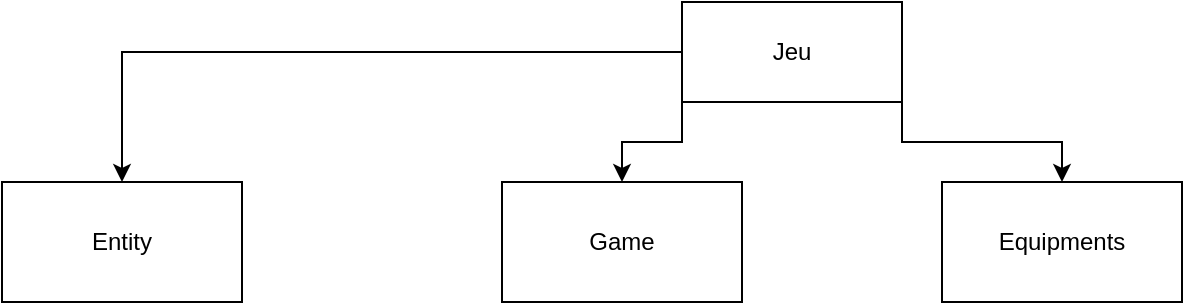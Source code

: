<mxfile version="22.0.7" type="github" pages="5">
  <diagram name="Classes principales" id="wVLnpVCNf1317EJbrQJ7">
    <mxGraphModel dx="1009" dy="542" grid="1" gridSize="10" guides="1" tooltips="1" connect="1" arrows="1" fold="1" page="1" pageScale="1" pageWidth="827" pageHeight="1169" math="0" shadow="0">
      <root>
        <mxCell id="0" />
        <mxCell id="1" parent="0" />
        <mxCell id="c44JDkO_8QsurB9Xxm63-29" style="edgeStyle=orthogonalEdgeStyle;rounded=0;orthogonalLoop=1;jettySize=auto;html=1;exitX=0;exitY=0.5;exitDx=0;exitDy=0;entryX=0.5;entryY=0;entryDx=0;entryDy=0;" parent="1" source="c44JDkO_8QsurB9Xxm63-24" target="L8BUyToJjAE1nBU0tFCu-11" edge="1">
          <mxGeometry relative="1" as="geometry">
            <mxPoint x="70" y="140" as="targetPoint" />
          </mxGeometry>
        </mxCell>
        <mxCell id="L8BUyToJjAE1nBU0tFCu-6" style="edgeStyle=orthogonalEdgeStyle;rounded=0;orthogonalLoop=1;jettySize=auto;html=1;exitX=0;exitY=1;exitDx=0;exitDy=0;entryX=0.5;entryY=0;entryDx=0;entryDy=0;" parent="1" source="c44JDkO_8QsurB9Xxm63-24" target="L8BUyToJjAE1nBU0tFCu-13" edge="1">
          <mxGeometry relative="1" as="geometry">
            <mxPoint x="260" y="140" as="targetPoint" />
          </mxGeometry>
        </mxCell>
        <mxCell id="R_8-qDrX7hcIkXBAYprP-2" style="edgeStyle=orthogonalEdgeStyle;rounded=0;orthogonalLoop=1;jettySize=auto;html=1;exitX=1;exitY=1;exitDx=0;exitDy=0;entryX=0.5;entryY=0;entryDx=0;entryDy=0;" parent="1" source="c44JDkO_8QsurB9Xxm63-24" target="R_8-qDrX7hcIkXBAYprP-1" edge="1">
          <mxGeometry relative="1" as="geometry" />
        </mxCell>
        <mxCell id="c44JDkO_8QsurB9Xxm63-24" value="Jeu" style="html=1;whiteSpace=wrap;" parent="1" vertex="1">
          <mxGeometry x="350" y="40" width="110" height="50" as="geometry" />
        </mxCell>
        <mxCell id="L8BUyToJjAE1nBU0tFCu-11" value="Entity" style="html=1;whiteSpace=wrap;" parent="1" vertex="1">
          <mxGeometry x="10" y="130" width="120" height="60" as="geometry" />
        </mxCell>
        <mxCell id="L8BUyToJjAE1nBU0tFCu-13" value="Game" style="html=1;whiteSpace=wrap;" parent="1" vertex="1">
          <mxGeometry x="260" y="130" width="120" height="60" as="geometry" />
        </mxCell>
        <mxCell id="R_8-qDrX7hcIkXBAYprP-1" value="Equipments" style="html=1;whiteSpace=wrap;" parent="1" vertex="1">
          <mxGeometry x="480" y="130" width="120" height="60" as="geometry" />
        </mxCell>
      </root>
    </mxGraphModel>
  </diagram>
  <diagram id="hMbzc9La3fjD9Vs7lrhz" name="Class Entity">
    <mxGraphModel dx="1836" dy="542" grid="1" gridSize="10" guides="1" tooltips="1" connect="1" arrows="1" fold="1" page="1" pageScale="1" pageWidth="827" pageHeight="1169" math="0" shadow="0">
      <root>
        <mxCell id="0" />
        <mxCell id="1" parent="0" />
        <mxCell id="m06435uwqEx_PnJoHnlb-1" value="Entity" style="swimlane;fontStyle=0;childLayout=stackLayout;horizontal=1;startSize=26;fillColor=none;horizontalStack=0;resizeParent=1;resizeParentMax=0;resizeLast=0;collapsible=1;marginBottom=0;whiteSpace=wrap;html=1;" parent="1" vertex="1">
          <mxGeometry x="-110" y="140" width="220" height="198" as="geometry">
            <mxRectangle x="-40" y="140" width="70" height="30" as="alternateBounds" />
          </mxGeometry>
        </mxCell>
        <mxCell id="m06435uwqEx_PnJoHnlb-2" value="+ hp : int/float" style="text;strokeColor=none;fillColor=none;align=left;verticalAlign=top;spacingLeft=4;spacingRight=4;overflow=hidden;rotatable=0;points=[[0,0.5],[1,0.5]];portConstraint=eastwest;whiteSpace=wrap;html=1;" parent="m06435uwqEx_PnJoHnlb-1" vertex="1">
          <mxGeometry y="26" width="220" height="26" as="geometry" />
        </mxCell>
        <mxCell id="m06435uwqEx_PnJoHnlb-3" value="+ speed : float" style="text;strokeColor=none;fillColor=none;align=left;verticalAlign=top;spacingLeft=4;spacingRight=4;overflow=hidden;rotatable=0;points=[[0,0.5],[1,0.5]];portConstraint=eastwest;whiteSpace=wrap;html=1;" parent="m06435uwqEx_PnJoHnlb-1" vertex="1">
          <mxGeometry y="52" width="220" height="26" as="geometry" />
        </mxCell>
        <mxCell id="m06435uwqEx_PnJoHnlb-22" value="" style="line;strokeWidth=1;fillColor=none;align=left;verticalAlign=middle;spacingTop=-1;spacingLeft=3;spacingRight=3;rotatable=0;labelPosition=right;points=[];portConstraint=eastwest;strokeColor=inherit;" parent="m06435uwqEx_PnJoHnlb-1" vertex="1">
          <mxGeometry y="78" width="220" height="8" as="geometry" />
        </mxCell>
        <mxCell id="m06435uwqEx_PnJoHnlb-21" value="+ render(SDL_renderer) : void" style="text;strokeColor=none;fillColor=none;align=left;verticalAlign=top;spacingLeft=4;spacingRight=4;overflow=hidden;rotatable=0;points=[[0,0.5],[1,0.5]];portConstraint=eastwest;whiteSpace=wrap;html=1;" parent="m06435uwqEx_PnJoHnlb-1" vertex="1">
          <mxGeometry y="86" width="220" height="30" as="geometry" />
        </mxCell>
        <mxCell id="m06435uwqEx_PnJoHnlb-20" style="text;strokeColor=none;fillColor=none;align=left;verticalAlign=top;spacingLeft=4;spacingRight=4;overflow=hidden;rotatable=0;points=[[0,0.5],[1,0.5]];portConstraint=eastwest;whiteSpace=wrap;html=1;" parent="m06435uwqEx_PnJoHnlb-1" vertex="1">
          <mxGeometry y="116" width="220" height="30" as="geometry" />
        </mxCell>
        <mxCell id="m06435uwqEx_PnJoHnlb-19" style="text;strokeColor=none;fillColor=none;align=left;verticalAlign=top;spacingLeft=4;spacingRight=4;overflow=hidden;rotatable=0;points=[[0,0.5],[1,0.5]];portConstraint=eastwest;whiteSpace=wrap;html=1;" parent="m06435uwqEx_PnJoHnlb-1" vertex="1">
          <mxGeometry y="146" width="220" height="26" as="geometry" />
        </mxCell>
        <mxCell id="m06435uwqEx_PnJoHnlb-18" style="text;strokeColor=none;fillColor=none;align=left;verticalAlign=top;spacingLeft=4;spacingRight=4;overflow=hidden;rotatable=0;points=[[0,0.5],[1,0.5]];portConstraint=eastwest;whiteSpace=wrap;html=1;" parent="m06435uwqEx_PnJoHnlb-1" vertex="1">
          <mxGeometry y="172" width="220" height="26" as="geometry" />
        </mxCell>
        <mxCell id="m06435uwqEx_PnJoHnlb-4" value="" style="endArrow=none;html=1;edgeStyle=orthogonalEdgeStyle;rounded=0;exitX=1;exitY=0.5;exitDx=0;exitDy=0;entryX=0.5;entryY=0;entryDx=0;entryDy=0;" parent="1" source="m06435uwqEx_PnJoHnlb-2" target="m06435uwqEx_PnJoHnlb-11" edge="1">
          <mxGeometry relative="1" as="geometry">
            <mxPoint x="-30" y="330" as="sourcePoint" />
            <mxPoint x="280" y="240" as="targetPoint" />
          </mxGeometry>
        </mxCell>
        <mxCell id="m06435uwqEx_PnJoHnlb-5" value="parent" style="edgeLabel;resizable=0;html=1;align=left;verticalAlign=bottom;" parent="m06435uwqEx_PnJoHnlb-4" connectable="0" vertex="1">
          <mxGeometry x="-1" relative="1" as="geometry" />
        </mxCell>
        <mxCell id="m06435uwqEx_PnJoHnlb-6" value="child" style="edgeLabel;resizable=0;html=1;align=right;verticalAlign=bottom;" parent="m06435uwqEx_PnJoHnlb-4" connectable="0" vertex="1">
          <mxGeometry x="1" relative="1" as="geometry" />
        </mxCell>
        <mxCell id="m06435uwqEx_PnJoHnlb-11" value="Enemy" style="swimlane;fontStyle=1;align=center;verticalAlign=top;childLayout=stackLayout;horizontal=1;startSize=26;horizontalStack=0;resizeParent=1;resizeParentMax=0;resizeLast=0;collapsible=1;marginBottom=0;whiteSpace=wrap;html=1;" parent="1" vertex="1">
          <mxGeometry x="334" y="240" width="160" height="164" as="geometry" />
        </mxCell>
        <mxCell id="m06435uwqEx_PnJoHnlb-12" value="+ damage : int/float" style="text;strokeColor=none;fillColor=none;align=left;verticalAlign=top;spacingLeft=4;spacingRight=4;overflow=hidden;rotatable=0;points=[[0,0.5],[1,0.5]];portConstraint=eastwest;whiteSpace=wrap;html=1;" parent="m06435uwqEx_PnJoHnlb-11" vertex="1">
          <mxGeometry y="26" width="160" height="26" as="geometry" />
        </mxCell>
        <mxCell id="m06435uwqEx_PnJoHnlb-13" value="" style="line;strokeWidth=1;fillColor=none;align=left;verticalAlign=middle;spacingTop=-1;spacingLeft=3;spacingRight=3;rotatable=0;labelPosition=right;points=[];portConstraint=eastwest;strokeColor=inherit;" parent="m06435uwqEx_PnJoHnlb-11" vertex="1">
          <mxGeometry y="52" width="160" height="8" as="geometry" />
        </mxCell>
        <mxCell id="m06435uwqEx_PnJoHnlb-14" value="+ behavior(void) : void" style="text;strokeColor=none;fillColor=none;align=left;verticalAlign=top;spacingLeft=4;spacingRight=4;overflow=hidden;rotatable=0;points=[[0,0.5],[1,0.5]];portConstraint=eastwest;whiteSpace=wrap;html=1;" parent="m06435uwqEx_PnJoHnlb-11" vertex="1">
          <mxGeometry y="60" width="160" height="26" as="geometry" />
        </mxCell>
        <mxCell id="m06435uwqEx_PnJoHnlb-17" style="text;strokeColor=none;fillColor=none;align=left;verticalAlign=top;spacingLeft=4;spacingRight=4;overflow=hidden;rotatable=0;points=[[0,0.5],[1,0.5]];portConstraint=eastwest;whiteSpace=wrap;html=1;" parent="m06435uwqEx_PnJoHnlb-11" vertex="1">
          <mxGeometry y="86" width="160" height="26" as="geometry" />
        </mxCell>
        <mxCell id="m06435uwqEx_PnJoHnlb-16" style="text;strokeColor=none;fillColor=none;align=left;verticalAlign=top;spacingLeft=4;spacingRight=4;overflow=hidden;rotatable=0;points=[[0,0.5],[1,0.5]];portConstraint=eastwest;whiteSpace=wrap;html=1;" parent="m06435uwqEx_PnJoHnlb-11" vertex="1">
          <mxGeometry y="112" width="160" height="26" as="geometry" />
        </mxCell>
        <mxCell id="m06435uwqEx_PnJoHnlb-15" style="text;strokeColor=none;fillColor=none;align=left;verticalAlign=top;spacingLeft=4;spacingRight=4;overflow=hidden;rotatable=0;points=[[0,0.5],[1,0.5]];portConstraint=eastwest;whiteSpace=wrap;html=1;" parent="m06435uwqEx_PnJoHnlb-11" vertex="1">
          <mxGeometry y="138" width="160" height="26" as="geometry" />
        </mxCell>
        <mxCell id="m06435uwqEx_PnJoHnlb-23" value="" style="endArrow=none;html=1;edgeStyle=orthogonalEdgeStyle;rounded=0;exitX=0;exitY=0.5;exitDx=0;exitDy=0;entryX=0.5;entryY=0;entryDx=0;entryDy=0;" parent="1" source="m06435uwqEx_PnJoHnlb-2" target="m06435uwqEx_PnJoHnlb-27" edge="1">
          <mxGeometry relative="1" as="geometry">
            <mxPoint x="-430" y="330" as="sourcePoint" />
            <mxPoint x="-450" y="280" as="targetPoint" />
          </mxGeometry>
        </mxCell>
        <mxCell id="m06435uwqEx_PnJoHnlb-24" value="parent" style="edgeLabel;resizable=0;html=1;align=left;verticalAlign=bottom;" parent="m06435uwqEx_PnJoHnlb-23" connectable="0" vertex="1">
          <mxGeometry x="-1" relative="1" as="geometry">
            <mxPoint x="-38" y="-1" as="offset" />
          </mxGeometry>
        </mxCell>
        <mxCell id="m06435uwqEx_PnJoHnlb-25" value="child" style="edgeLabel;resizable=0;html=1;align=right;verticalAlign=bottom;" parent="m06435uwqEx_PnJoHnlb-23" connectable="0" vertex="1">
          <mxGeometry x="1" relative="1" as="geometry" />
        </mxCell>
        <mxCell id="m06435uwqEx_PnJoHnlb-27" value="Player" style="swimlane;fontStyle=1;align=center;verticalAlign=top;childLayout=stackLayout;horizontal=1;startSize=26;horizontalStack=0;resizeParent=1;resizeParentMax=0;resizeLast=0;collapsible=1;marginBottom=0;whiteSpace=wrap;html=1;" parent="1" vertex="1">
          <mxGeometry x="-493" y="240" width="160" height="242" as="geometry" />
        </mxCell>
        <mxCell id="m06435uwqEx_PnJoHnlb-28" value="+ range : float" style="text;strokeColor=none;fillColor=none;align=left;verticalAlign=top;spacingLeft=4;spacingRight=4;overflow=hidden;rotatable=0;points=[[0,0.5],[1,0.5]];portConstraint=eastwest;whiteSpace=wrap;html=1;" parent="m06435uwqEx_PnJoHnlb-27" vertex="1">
          <mxGeometry y="26" width="160" height="26" as="geometry" />
        </mxCell>
        <mxCell id="m06435uwqEx_PnJoHnlb-37" value="+ firingRate : float" style="text;strokeColor=none;fillColor=none;align=left;verticalAlign=top;spacingLeft=4;spacingRight=4;overflow=hidden;rotatable=0;points=[[0,0.5],[1,0.5]];portConstraint=eastwest;whiteSpace=wrap;html=1;" parent="m06435uwqEx_PnJoHnlb-27" vertex="1">
          <mxGeometry y="52" width="160" height="26" as="geometry" />
        </mxCell>
        <mxCell id="m06435uwqEx_PnJoHnlb-36" value="+ armor : int" style="text;strokeColor=none;fillColor=none;align=left;verticalAlign=top;spacingLeft=4;spacingRight=4;overflow=hidden;rotatable=0;points=[[0,0.5],[1,0.5]];portConstraint=eastwest;whiteSpace=wrap;html=1;" parent="m06435uwqEx_PnJoHnlb-27" vertex="1">
          <mxGeometry y="78" width="160" height="26" as="geometry" />
        </mxCell>
        <mxCell id="m06435uwqEx_PnJoHnlb-35" value="+ lootRange : float" style="text;strokeColor=none;fillColor=none;align=left;verticalAlign=top;spacingLeft=4;spacingRight=4;overflow=hidden;rotatable=0;points=[[0,0.5],[1,0.5]];portConstraint=eastwest;whiteSpace=wrap;html=1;" parent="m06435uwqEx_PnJoHnlb-27" vertex="1">
          <mxGeometry y="104" width="160" height="26" as="geometry" />
        </mxCell>
        <mxCell id="m06435uwqEx_PnJoHnlb-34" value="+ xp : int/float" style="text;strokeColor=none;fillColor=none;align=left;verticalAlign=top;spacingLeft=4;spacingRight=4;overflow=hidden;rotatable=0;points=[[0,0.5],[1,0.5]];portConstraint=eastwest;whiteSpace=wrap;html=1;" parent="m06435uwqEx_PnJoHnlb-27" vertex="1">
          <mxGeometry y="130" width="160" height="26" as="geometry" />
        </mxCell>
        <mxCell id="m06435uwqEx_PnJoHnlb-39" value="+ level : int" style="text;strokeColor=none;fillColor=none;align=left;verticalAlign=top;spacingLeft=4;spacingRight=4;overflow=hidden;rotatable=0;points=[[0,0.5],[1,0.5]];portConstraint=eastwest;whiteSpace=wrap;html=1;" parent="m06435uwqEx_PnJoHnlb-27" vertex="1">
          <mxGeometry y="156" width="160" height="26" as="geometry" />
        </mxCell>
        <mxCell id="m06435uwqEx_PnJoHnlb-38" value="+ x : int, y: int&lt;br&gt;" style="text;strokeColor=none;fillColor=none;align=left;verticalAlign=top;spacingLeft=4;spacingRight=4;overflow=hidden;rotatable=0;points=[[0,0.5],[1,0.5]];portConstraint=eastwest;whiteSpace=wrap;html=1;" parent="m06435uwqEx_PnJoHnlb-27" vertex="1">
          <mxGeometry y="182" width="160" height="26" as="geometry" />
        </mxCell>
        <mxCell id="m06435uwqEx_PnJoHnlb-29" value="" style="line;strokeWidth=1;fillColor=none;align=left;verticalAlign=middle;spacingTop=-1;spacingLeft=3;spacingRight=3;rotatable=0;labelPosition=right;points=[];portConstraint=eastwest;strokeColor=inherit;" parent="m06435uwqEx_PnJoHnlb-27" vertex="1">
          <mxGeometry y="208" width="160" height="8" as="geometry" />
        </mxCell>
        <mxCell id="m06435uwqEx_PnJoHnlb-30" value="+ levelUp(void) : void" style="text;strokeColor=none;fillColor=none;align=left;verticalAlign=top;spacingLeft=4;spacingRight=4;overflow=hidden;rotatable=0;points=[[0,0.5],[1,0.5]];portConstraint=eastwest;whiteSpace=wrap;html=1;" parent="m06435uwqEx_PnJoHnlb-27" vertex="1">
          <mxGeometry y="216" width="160" height="26" as="geometry" />
        </mxCell>
      </root>
    </mxGraphModel>
  </diagram>
  <diagram id="sUejLXF29kmHq-jj2oSN" name="Class Game">
    <mxGraphModel dx="1009" dy="542" grid="1" gridSize="10" guides="1" tooltips="1" connect="1" arrows="1" fold="1" page="1" pageScale="1" pageWidth="827" pageHeight="1169" math="0" shadow="0">
      <root>
        <mxCell id="0" />
        <mxCell id="1" parent="0" />
        <mxCell id="YCpzxiquLKydCjm8bQEY-1" value="Game" style="swimlane;fontStyle=0;childLayout=stackLayout;horizontal=1;startSize=26;fillColor=none;horizontalStack=0;resizeParent=1;resizeParentMax=0;resizeLast=0;collapsible=1;marginBottom=0;whiteSpace=wrap;html=1;" parent="1" vertex="1">
          <mxGeometry x="304" y="80" width="220" height="120" as="geometry">
            <mxRectangle x="-40" y="140" width="70" height="30" as="alternateBounds" />
          </mxGeometry>
        </mxCell>
        <mxCell id="YCpzxiquLKydCjm8bQEY-2" value="+ isRunning : bool" style="text;strokeColor=none;fillColor=none;align=left;verticalAlign=top;spacingLeft=4;spacingRight=4;overflow=hidden;rotatable=0;points=[[0,0.5],[1,0.5]];portConstraint=eastwest;whiteSpace=wrap;html=1;" parent="YCpzxiquLKydCjm8bQEY-1" vertex="1">
          <mxGeometry y="26" width="220" height="26" as="geometry" />
        </mxCell>
        <mxCell id="YCpzxiquLKydCjm8bQEY-4" value="" style="line;strokeWidth=1;fillColor=none;align=left;verticalAlign=middle;spacingTop=-1;spacingLeft=3;spacingRight=3;rotatable=0;labelPosition=right;points=[];portConstraint=eastwest;strokeColor=inherit;" parent="YCpzxiquLKydCjm8bQEY-1" vertex="1">
          <mxGeometry y="52" width="220" height="8" as="geometry" />
        </mxCell>
        <mxCell id="YCpzxiquLKydCjm8bQEY-5" value="+ render(SDL_renderer) : void" style="text;strokeColor=none;fillColor=none;align=left;verticalAlign=top;spacingLeft=4;spacingRight=4;overflow=hidden;rotatable=0;points=[[0,0.5],[1,0.5]];portConstraint=eastwest;whiteSpace=wrap;html=1;" parent="YCpzxiquLKydCjm8bQEY-1" vertex="1">
          <mxGeometry y="60" width="220" height="30" as="geometry" />
        </mxCell>
        <mxCell id="YCpzxiquLKydCjm8bQEY-6" value="+ handleEvents(void) : void" style="text;strokeColor=none;fillColor=none;align=left;verticalAlign=top;spacingLeft=4;spacingRight=4;overflow=hidden;rotatable=0;points=[[0,0.5],[1,0.5]];portConstraint=eastwest;whiteSpace=wrap;html=1;" parent="YCpzxiquLKydCjm8bQEY-1" vertex="1">
          <mxGeometry y="90" width="220" height="30" as="geometry" />
        </mxCell>
      </root>
    </mxGraphModel>
  </diagram>
  <diagram id="WWeAsBjscEdh2DhNJtwF" name="Class Equipments">
    <mxGraphModel dx="1009" dy="542" grid="1" gridSize="10" guides="1" tooltips="1" connect="1" arrows="1" fold="1" page="1" pageScale="1" pageWidth="827" pageHeight="1169" math="0" shadow="0">
      <root>
        <mxCell id="0" />
        <mxCell id="1" parent="0" />
        <mxCell id="KcCnoSjDwIJO9KkqKZLT-1" value="Equipment" style="swimlane;fontStyle=0;childLayout=stackLayout;horizontal=1;startSize=26;fillColor=none;horizontalStack=0;resizeParent=1;resizeParentMax=0;resizeLast=0;collapsible=1;marginBottom=0;whiteSpace=wrap;html=1;" parent="1" vertex="1">
          <mxGeometry x="304" y="80" width="220" height="64" as="geometry">
            <mxRectangle x="-40" y="140" width="70" height="30" as="alternateBounds" />
          </mxGeometry>
        </mxCell>
        <mxCell id="KcCnoSjDwIJO9KkqKZLT-3" value="" style="line;strokeWidth=1;fillColor=none;align=left;verticalAlign=middle;spacingTop=-1;spacingLeft=3;spacingRight=3;rotatable=0;labelPosition=right;points=[];portConstraint=eastwest;strokeColor=inherit;" parent="KcCnoSjDwIJO9KkqKZLT-1" vertex="1">
          <mxGeometry y="26" width="220" height="8" as="geometry" />
        </mxCell>
        <mxCell id="KcCnoSjDwIJO9KkqKZLT-4" value="+ render(SDL_renderer) : void" style="text;strokeColor=none;fillColor=none;align=left;verticalAlign=top;spacingLeft=4;spacingRight=4;overflow=hidden;rotatable=0;points=[[0,0.5],[1,0.5]];portConstraint=eastwest;whiteSpace=wrap;html=1;" parent="KcCnoSjDwIJO9KkqKZLT-1" vertex="1">
          <mxGeometry y="34" width="220" height="30" as="geometry" />
        </mxCell>
        <mxCell id="KcCnoSjDwIJO9KkqKZLT-6" value="Items" style="swimlane;fontStyle=0;childLayout=stackLayout;horizontal=1;startSize=26;fillColor=none;horizontalStack=0;resizeParent=1;resizeParentMax=0;resizeLast=0;collapsible=1;marginBottom=0;whiteSpace=wrap;html=1;" parent="1" vertex="1">
          <mxGeometry x="60" y="190" width="190" height="124" as="geometry">
            <mxRectangle x="-40" y="140" width="70" height="30" as="alternateBounds" />
          </mxGeometry>
        </mxCell>
        <mxCell id="KcCnoSjDwIJO9KkqKZLT-17" value="+ havMax : bool" style="text;strokeColor=none;fillColor=none;align=left;verticalAlign=top;spacingLeft=4;spacingRight=4;overflow=hidden;rotatable=0;points=[[0,0.5],[1,0.5]];portConstraint=eastwest;whiteSpace=wrap;html=1;" parent="KcCnoSjDwIJO9KkqKZLT-6" vertex="1">
          <mxGeometry y="26" width="190" height="30" as="geometry" />
        </mxCell>
        <mxCell id="KcCnoSjDwIJO9KkqKZLT-7" value="" style="line;strokeWidth=1;fillColor=none;align=left;verticalAlign=middle;spacingTop=-1;spacingLeft=3;spacingRight=3;rotatable=0;labelPosition=right;points=[];portConstraint=eastwest;strokeColor=inherit;" parent="KcCnoSjDwIJO9KkqKZLT-6" vertex="1">
          <mxGeometry y="56" width="190" height="8" as="geometry" />
        </mxCell>
        <mxCell id="KcCnoSjDwIJO9KkqKZLT-8" value="+ render(SDL_renderer) : void" style="text;strokeColor=none;fillColor=none;align=left;verticalAlign=top;spacingLeft=4;spacingRight=4;overflow=hidden;rotatable=0;points=[[0,0.5],[1,0.5]];portConstraint=eastwest;whiteSpace=wrap;html=1;" parent="KcCnoSjDwIJO9KkqKZLT-6" vertex="1">
          <mxGeometry y="64" width="190" height="30" as="geometry" />
        </mxCell>
        <mxCell id="KcCnoSjDwIJO9KkqKZLT-18" value="+ behavior(void) : void" style="text;strokeColor=none;fillColor=none;align=left;verticalAlign=top;spacingLeft=4;spacingRight=4;overflow=hidden;rotatable=0;points=[[0,0.5],[1,0.5]];portConstraint=eastwest;whiteSpace=wrap;html=1;" parent="KcCnoSjDwIJO9KkqKZLT-6" vertex="1">
          <mxGeometry y="94" width="190" height="30" as="geometry" />
        </mxCell>
        <mxCell id="KcCnoSjDwIJO9KkqKZLT-10" value="" style="endArrow=none;html=1;edgeStyle=orthogonalEdgeStyle;rounded=0;exitX=0;exitY=0.5;exitDx=0;exitDy=0;entryX=0.5;entryY=0;entryDx=0;entryDy=0;" parent="1" source="KcCnoSjDwIJO9KkqKZLT-4" target="KcCnoSjDwIJO9KkqKZLT-6" edge="1">
          <mxGeometry relative="1" as="geometry">
            <mxPoint x="330" y="280" as="sourcePoint" />
            <mxPoint x="490" y="280" as="targetPoint" />
          </mxGeometry>
        </mxCell>
        <mxCell id="KcCnoSjDwIJO9KkqKZLT-11" value="parent" style="edgeLabel;resizable=0;html=1;align=left;verticalAlign=bottom;" parent="KcCnoSjDwIJO9KkqKZLT-10" connectable="0" vertex="1">
          <mxGeometry x="-1" relative="1" as="geometry">
            <mxPoint x="-40" as="offset" />
          </mxGeometry>
        </mxCell>
        <mxCell id="KcCnoSjDwIJO9KkqKZLT-12" value="child" style="edgeLabel;resizable=0;html=1;align=right;verticalAlign=bottom;" parent="KcCnoSjDwIJO9KkqKZLT-10" connectable="0" vertex="1">
          <mxGeometry x="1" relative="1" as="geometry" />
        </mxCell>
        <mxCell id="KcCnoSjDwIJO9KkqKZLT-19" value="Weapons" style="swimlane;fontStyle=0;childLayout=stackLayout;horizontal=1;startSize=26;fillColor=none;horizontalStack=0;resizeParent=1;resizeParentMax=0;resizeLast=0;collapsible=1;marginBottom=0;whiteSpace=wrap;html=1;" parent="1" vertex="1">
          <mxGeometry x="600" y="190" width="190" height="244" as="geometry">
            <mxRectangle x="-40" y="140" width="70" height="30" as="alternateBounds" />
          </mxGeometry>
        </mxCell>
        <mxCell id="KcCnoSjDwIJO9KkqKZLT-20" value="+ fireRate : float" style="text;strokeColor=none;fillColor=none;align=left;verticalAlign=top;spacingLeft=4;spacingRight=4;overflow=hidden;rotatable=0;points=[[0,0.5],[1,0.5]];portConstraint=eastwest;whiteSpace=wrap;html=1;" parent="KcCnoSjDwIJO9KkqKZLT-19" vertex="1">
          <mxGeometry y="26" width="190" height="30" as="geometry" />
        </mxCell>
        <mxCell id="KcCnoSjDwIJO9KkqKZLT-32" value="+ numberOfProjectiles : int" style="text;strokeColor=none;fillColor=none;align=left;verticalAlign=top;spacingLeft=4;spacingRight=4;overflow=hidden;rotatable=0;points=[[0,0.5],[1,0.5]];portConstraint=eastwest;whiteSpace=wrap;html=1;" parent="KcCnoSjDwIJO9KkqKZLT-19" vertex="1">
          <mxGeometry y="56" width="190" height="30" as="geometry" />
        </mxCell>
        <mxCell id="KcCnoSjDwIJO9KkqKZLT-31" value="+ spread : float" style="text;strokeColor=none;fillColor=none;align=left;verticalAlign=top;spacingLeft=4;spacingRight=4;overflow=hidden;rotatable=0;points=[[0,0.5],[1,0.5]];portConstraint=eastwest;whiteSpace=wrap;html=1;" parent="KcCnoSjDwIJO9KkqKZLT-19" vertex="1">
          <mxGeometry y="86" width="190" height="30" as="geometry" />
        </mxCell>
        <mxCell id="KcCnoSjDwIJO9KkqKZLT-30" value="+ cooldown : float" style="text;strokeColor=none;fillColor=none;align=left;verticalAlign=top;spacingLeft=4;spacingRight=4;overflow=hidden;rotatable=0;points=[[0,0.5],[1,0.5]];portConstraint=eastwest;whiteSpace=wrap;html=1;" parent="KcCnoSjDwIJO9KkqKZLT-19" vertex="1">
          <mxGeometry y="116" width="190" height="30" as="geometry" />
        </mxCell>
        <mxCell id="KcCnoSjDwIJO9KkqKZLT-29" value="+ damage : float" style="text;strokeColor=none;fillColor=none;align=left;verticalAlign=top;spacingLeft=4;spacingRight=4;overflow=hidden;rotatable=0;points=[[0,0.5],[1,0.5]];portConstraint=eastwest;whiteSpace=wrap;html=1;" parent="KcCnoSjDwIJO9KkqKZLT-19" vertex="1">
          <mxGeometry y="146" width="190" height="30" as="geometry" />
        </mxCell>
        <mxCell id="KcCnoSjDwIJO9KkqKZLT-21" value="" style="line;strokeWidth=1;fillColor=none;align=left;verticalAlign=middle;spacingTop=-1;spacingLeft=3;spacingRight=3;rotatable=0;labelPosition=right;points=[];portConstraint=eastwest;strokeColor=inherit;" parent="KcCnoSjDwIJO9KkqKZLT-19" vertex="1">
          <mxGeometry y="176" width="190" height="8" as="geometry" />
        </mxCell>
        <mxCell id="KcCnoSjDwIJO9KkqKZLT-22" value="+ render(SDL_renderer) : void" style="text;strokeColor=none;fillColor=none;align=left;verticalAlign=top;spacingLeft=4;spacingRight=4;overflow=hidden;rotatable=0;points=[[0,0.5],[1,0.5]];portConstraint=eastwest;whiteSpace=wrap;html=1;" parent="KcCnoSjDwIJO9KkqKZLT-19" vertex="1">
          <mxGeometry y="184" width="190" height="30" as="geometry" />
        </mxCell>
        <mxCell id="KcCnoSjDwIJO9KkqKZLT-23" value="+ shoot(void) : void" style="text;strokeColor=none;fillColor=none;align=left;verticalAlign=top;spacingLeft=4;spacingRight=4;overflow=hidden;rotatable=0;points=[[0,0.5],[1,0.5]];portConstraint=eastwest;whiteSpace=wrap;html=1;" parent="KcCnoSjDwIJO9KkqKZLT-19" vertex="1">
          <mxGeometry y="214" width="190" height="30" as="geometry" />
        </mxCell>
        <mxCell id="KcCnoSjDwIJO9KkqKZLT-26" value="" style="endArrow=none;html=1;edgeStyle=orthogonalEdgeStyle;rounded=0;entryX=0.5;entryY=0;entryDx=0;entryDy=0;exitX=1;exitY=0.5;exitDx=0;exitDy=0;" parent="1" source="KcCnoSjDwIJO9KkqKZLT-4" target="KcCnoSjDwIJO9KkqKZLT-19" edge="1">
          <mxGeometry relative="1" as="geometry">
            <mxPoint x="560" y="120" as="sourcePoint" />
            <mxPoint x="650" y="211" as="targetPoint" />
          </mxGeometry>
        </mxCell>
        <mxCell id="KcCnoSjDwIJO9KkqKZLT-27" value="parent" style="edgeLabel;resizable=0;html=1;align=left;verticalAlign=bottom;" parent="KcCnoSjDwIJO9KkqKZLT-26" connectable="0" vertex="1">
          <mxGeometry x="-1" relative="1" as="geometry">
            <mxPoint x="6" as="offset" />
          </mxGeometry>
        </mxCell>
        <mxCell id="KcCnoSjDwIJO9KkqKZLT-28" value="child" style="edgeLabel;resizable=0;html=1;align=right;verticalAlign=bottom;" parent="KcCnoSjDwIJO9KkqKZLT-26" connectable="0" vertex="1">
          <mxGeometry x="1" relative="1" as="geometry" />
        </mxCell>
      </root>
    </mxGraphModel>
  </diagram>
  <diagram id="gBsYKc4-R4CihcENH7xL" name="Utils">
    <mxGraphModel dx="1009" dy="542" grid="1" gridSize="10" guides="1" tooltips="1" connect="1" arrows="1" fold="1" page="1" pageScale="1" pageWidth="827" pageHeight="1169" math="0" shadow="0">
      <root>
        <mxCell id="0" />
        <mxCell id="1" parent="0" />
        <mxCell id="2XOkp3gTDntq22iToV-l-1" value="Button" style="swimlane;fontStyle=1;align=center;verticalAlign=top;childLayout=stackLayout;horizontal=1;startSize=26;horizontalStack=0;resizeParent=1;resizeParentMax=0;resizeLast=0;collapsible=1;marginBottom=0;whiteSpace=wrap;html=1;" parent="1" vertex="1">
          <mxGeometry x="50" y="50" width="260" height="708" as="geometry">
            <mxRectangle x="50" y="50" width="80" height="30" as="alternateBounds" />
          </mxGeometry>
        </mxCell>
        <mxCell id="2XOkp3gTDntq22iToV-l-2" value="+ x : int" style="text;strokeColor=none;fillColor=none;align=left;verticalAlign=top;spacingLeft=4;spacingRight=4;overflow=hidden;rotatable=0;points=[[0,0.5],[1,0.5]];portConstraint=eastwest;whiteSpace=wrap;html=1;" parent="2XOkp3gTDntq22iToV-l-1" vertex="1">
          <mxGeometry y="26" width="260" height="26" as="geometry" />
        </mxCell>
        <mxCell id="2XOkp3gTDntq22iToV-l-13" value="+ y : int" style="text;strokeColor=none;fillColor=none;align=left;verticalAlign=top;spacingLeft=4;spacingRight=4;overflow=hidden;rotatable=0;points=[[0,0.5],[1,0.5]];portConstraint=eastwest;whiteSpace=wrap;html=1;" parent="2XOkp3gTDntq22iToV-l-1" vertex="1">
          <mxGeometry y="52" width="260" height="26" as="geometry" />
        </mxCell>
        <mxCell id="2XOkp3gTDntq22iToV-l-12" value="+ width : int" style="text;strokeColor=none;fillColor=none;align=left;verticalAlign=top;spacingLeft=4;spacingRight=4;overflow=hidden;rotatable=0;points=[[0,0.5],[1,0.5]];portConstraint=eastwest;whiteSpace=wrap;html=1;" parent="2XOkp3gTDntq22iToV-l-1" vertex="1">
          <mxGeometry y="78" width="260" height="26" as="geometry" />
        </mxCell>
        <mxCell id="2XOkp3gTDntq22iToV-l-11" value="+ height : int" style="text;strokeColor=none;fillColor=none;align=left;verticalAlign=top;spacingLeft=4;spacingRight=4;overflow=hidden;rotatable=0;points=[[0,0.5],[1,0.5]];portConstraint=eastwest;whiteSpace=wrap;html=1;" parent="2XOkp3gTDntq22iToV-l-1" vertex="1">
          <mxGeometry y="104" width="260" height="26" as="geometry" />
        </mxCell>
        <mxCell id="2XOkp3gTDntq22iToV-l-10" value="+ isPressed : bool" style="text;strokeColor=none;fillColor=none;align=left;verticalAlign=top;spacingLeft=4;spacingRight=4;overflow=hidden;rotatable=0;points=[[0,0.5],[1,0.5]];portConstraint=eastwest;whiteSpace=wrap;html=1;" parent="2XOkp3gTDntq22iToV-l-1" vertex="1">
          <mxGeometry y="130" width="260" height="26" as="geometry" />
        </mxCell>
        <mxCell id="2XOkp3gTDntq22iToV-l-9" value="+ hovering : bool" style="text;strokeColor=none;fillColor=none;align=left;verticalAlign=top;spacingLeft=4;spacingRight=4;overflow=hidden;rotatable=0;points=[[0,0.5],[1,0.5]];portConstraint=eastwest;whiteSpace=wrap;html=1;" parent="2XOkp3gTDntq22iToV-l-1" vertex="1">
          <mxGeometry y="156" width="260" height="26" as="geometry" />
        </mxCell>
        <mxCell id="2XOkp3gTDntq22iToV-l-8" value="+ textColor : SDL_Color" style="text;strokeColor=none;fillColor=none;align=left;verticalAlign=top;spacingLeft=4;spacingRight=4;overflow=hidden;rotatable=0;points=[[0,0.5],[1,0.5]];portConstraint=eastwest;whiteSpace=wrap;html=1;" parent="2XOkp3gTDntq22iToV-l-1" vertex="1">
          <mxGeometry y="182" width="260" height="26" as="geometry" />
        </mxCell>
        <mxCell id="2XOkp3gTDntq22iToV-l-7" value="+ buttonColor : SDL_Color" style="text;strokeColor=none;fillColor=none;align=left;verticalAlign=top;spacingLeft=4;spacingRight=4;overflow=hidden;rotatable=0;points=[[0,0.5],[1,0.5]];portConstraint=eastwest;whiteSpace=wrap;html=1;" parent="2XOkp3gTDntq22iToV-l-1" vertex="1">
          <mxGeometry y="208" width="260" height="26" as="geometry" />
        </mxCell>
        <mxCell id="2XOkp3gTDntq22iToV-l-6" value="+ buttonHoverColor : SDL_Color" style="text;strokeColor=none;fillColor=none;align=left;verticalAlign=top;spacingLeft=4;spacingRight=4;overflow=hidden;rotatable=0;points=[[0,0.5],[1,0.5]];portConstraint=eastwest;whiteSpace=wrap;html=1;" parent="2XOkp3gTDntq22iToV-l-1" vertex="1">
          <mxGeometry y="234" width="260" height="26" as="geometry" />
        </mxCell>
        <mxCell id="2XOkp3gTDntq22iToV-l-5" value="+ rect : SDL_rect" style="text;strokeColor=none;fillColor=none;align=left;verticalAlign=top;spacingLeft=4;spacingRight=4;overflow=hidden;rotatable=0;points=[[0,0.5],[1,0.5]];portConstraint=eastwest;whiteSpace=wrap;html=1;" parent="2XOkp3gTDntq22iToV-l-1" vertex="1">
          <mxGeometry y="260" width="260" height="26" as="geometry" />
        </mxCell>
        <mxCell id="2XOkp3gTDntq22iToV-l-17" value="+ text : std::string" style="text;strokeColor=none;fillColor=none;align=left;verticalAlign=top;spacingLeft=4;spacingRight=4;overflow=hidden;rotatable=0;points=[[0,0.5],[1,0.5]];portConstraint=eastwest;whiteSpace=wrap;html=1;" parent="2XOkp3gTDntq22iToV-l-1" vertex="1">
          <mxGeometry y="286" width="260" height="26" as="geometry" />
        </mxCell>
        <mxCell id="2XOkp3gTDntq22iToV-l-16" value="+ textTexture : SDL_Texture*" style="text;strokeColor=none;fillColor=none;align=left;verticalAlign=top;spacingLeft=4;spacingRight=4;overflow=hidden;rotatable=0;points=[[0,0.5],[1,0.5]];portConstraint=eastwest;whiteSpace=wrap;html=1;" parent="2XOkp3gTDntq22iToV-l-1" vertex="1">
          <mxGeometry y="312" width="260" height="26" as="geometry" />
        </mxCell>
        <mxCell id="2XOkp3gTDntq22iToV-l-15" value="+ surface : SDL_Surface*" style="text;strokeColor=none;fillColor=none;align=left;verticalAlign=top;spacingLeft=4;spacingRight=4;overflow=hidden;rotatable=0;points=[[0,0.5],[1,0.5]];portConstraint=eastwest;whiteSpace=wrap;html=1;" parent="2XOkp3gTDntq22iToV-l-1" vertex="1">
          <mxGeometry y="338" width="260" height="26" as="geometry" />
        </mxCell>
        <mxCell id="2XOkp3gTDntq22iToV-l-14" value="+ font : TTF_Font*" style="text;strokeColor=none;fillColor=none;align=left;verticalAlign=top;spacingLeft=4;spacingRight=4;overflow=hidden;rotatable=0;points=[[0,0.5],[1,0.5]];portConstraint=eastwest;whiteSpace=wrap;html=1;" parent="2XOkp3gTDntq22iToV-l-1" vertex="1">
          <mxGeometry y="364" width="260" height="26" as="geometry" />
        </mxCell>
        <mxCell id="2XOkp3gTDntq22iToV-l-18" value="+ renderer: SDL_renderer*" style="text;strokeColor=none;fillColor=none;align=left;verticalAlign=top;spacingLeft=4;spacingRight=4;overflow=hidden;rotatable=0;points=[[0,0.5],[1,0.5]];portConstraint=eastwest;whiteSpace=wrap;html=1;" parent="2XOkp3gTDntq22iToV-l-1" vertex="1">
          <mxGeometry y="390" width="260" height="26" as="geometry" />
        </mxCell>
        <mxCell id="2XOkp3gTDntq22iToV-l-3" value="" style="line;strokeWidth=1;fillColor=none;align=left;verticalAlign=middle;spacingTop=-1;spacingLeft=3;spacingRight=3;rotatable=0;labelPosition=right;points=[];portConstraint=eastwest;strokeColor=inherit;" parent="2XOkp3gTDntq22iToV-l-1" vertex="1">
          <mxGeometry y="416" width="260" height="8" as="geometry" />
        </mxCell>
        <mxCell id="2XOkp3gTDntq22iToV-l-4" value="+ isPointInsideRect(int, int) : bool" style="text;strokeColor=none;fillColor=none;align=left;verticalAlign=top;spacingLeft=4;spacingRight=4;overflow=hidden;rotatable=0;points=[[0,0.5],[1,0.5]];portConstraint=eastwest;whiteSpace=wrap;html=1;" parent="2XOkp3gTDntq22iToV-l-1" vertex="1">
          <mxGeometry y="424" width="260" height="26" as="geometry" />
        </mxCell>
        <mxCell id="2XOkp3gTDntq22iToV-l-26" value="+ Button(SDL_Renderer*, TTF_Font*, const std:string&amp;amp;, int, int, int, int, SDL_Color, SDL_Color, SDL_Color)" style="text;strokeColor=none;fillColor=none;align=left;verticalAlign=top;spacingLeft=4;spacingRight=4;overflow=hidden;rotatable=0;points=[[0,0.5],[1,0.5]];portConstraint=eastwest;whiteSpace=wrap;html=1;" parent="2XOkp3gTDntq22iToV-l-1" vertex="1">
          <mxGeometry y="450" width="260" height="50" as="geometry" />
        </mxCell>
        <mxCell id="2XOkp3gTDntq22iToV-l-25" value="+ Button()" style="text;strokeColor=none;fillColor=none;align=left;verticalAlign=top;spacingLeft=4;spacingRight=4;overflow=hidden;rotatable=0;points=[[0,0.5],[1,0.5]];portConstraint=eastwest;whiteSpace=wrap;html=1;" parent="2XOkp3gTDntq22iToV-l-1" vertex="1">
          <mxGeometry y="500" width="260" height="26" as="geometry" />
        </mxCell>
        <mxCell id="2XOkp3gTDntq22iToV-l-24" value="+ ~Button()" style="text;strokeColor=none;fillColor=none;align=left;verticalAlign=top;spacingLeft=4;spacingRight=4;overflow=hidden;rotatable=0;points=[[0,0.5],[1,0.5]];portConstraint=eastwest;whiteSpace=wrap;html=1;" parent="2XOkp3gTDntq22iToV-l-1" vertex="1">
          <mxGeometry y="526" width="260" height="26" as="geometry" />
        </mxCell>
        <mxCell id="2XOkp3gTDntq22iToV-l-23" value="+ handleEvent(SDL_Event) void" style="text;strokeColor=none;fillColor=none;align=left;verticalAlign=top;spacingLeft=4;spacingRight=4;overflow=hidden;rotatable=0;points=[[0,0.5],[1,0.5]];portConstraint=eastwest;whiteSpace=wrap;html=1;" parent="2XOkp3gTDntq22iToV-l-1" vertex="1">
          <mxGeometry y="552" width="260" height="26" as="geometry" />
        </mxCell>
        <mxCell id="2XOkp3gTDntq22iToV-l-22" value="+ render() : void" style="text;strokeColor=none;fillColor=none;align=left;verticalAlign=top;spacingLeft=4;spacingRight=4;overflow=hidden;rotatable=0;points=[[0,0.5],[1,0.5]];portConstraint=eastwest;whiteSpace=wrap;html=1;" parent="2XOkp3gTDntq22iToV-l-1" vertex="1">
          <mxGeometry y="578" width="260" height="26" as="geometry" />
        </mxCell>
        <mxCell id="2XOkp3gTDntq22iToV-l-21" value="+ pressed(): bool" style="text;strokeColor=none;fillColor=none;align=left;verticalAlign=top;spacingLeft=4;spacingRight=4;overflow=hidden;rotatable=0;points=[[0,0.5],[1,0.5]];portConstraint=eastwest;whiteSpace=wrap;html=1;" parent="2XOkp3gTDntq22iToV-l-1" vertex="1">
          <mxGeometry y="604" width="260" height="26" as="geometry" />
        </mxCell>
        <mxCell id="2XOkp3gTDntq22iToV-l-20" value="+ setTextColor(SDL_Color) : void" style="text;strokeColor=none;fillColor=none;align=left;verticalAlign=top;spacingLeft=4;spacingRight=4;overflow=hidden;rotatable=0;points=[[0,0.5],[1,0.5]];portConstraint=eastwest;whiteSpace=wrap;html=1;" parent="2XOkp3gTDntq22iToV-l-1" vertex="1">
          <mxGeometry y="630" width="260" height="26" as="geometry" />
        </mxCell>
        <mxCell id="2XOkp3gTDntq22iToV-l-27" value="+ setButtonColor(SDL_Color) : void" style="text;strokeColor=none;fillColor=none;align=left;verticalAlign=top;spacingLeft=4;spacingRight=4;overflow=hidden;rotatable=0;points=[[0,0.5],[1,0.5]];portConstraint=eastwest;whiteSpace=wrap;html=1;" parent="2XOkp3gTDntq22iToV-l-1" vertex="1">
          <mxGeometry y="656" width="260" height="26" as="geometry" />
        </mxCell>
        <mxCell id="2XOkp3gTDntq22iToV-l-19" value="+ setButtonHoverColor(SDL_Color) : void" style="text;strokeColor=none;fillColor=none;align=left;verticalAlign=top;spacingLeft=4;spacingRight=4;overflow=hidden;rotatable=0;points=[[0,0.5],[1,0.5]];portConstraint=eastwest;whiteSpace=wrap;html=1;" parent="2XOkp3gTDntq22iToV-l-1" vertex="1">
          <mxGeometry y="682" width="260" height="26" as="geometry" />
        </mxCell>
      </root>
    </mxGraphModel>
  </diagram>
</mxfile>
